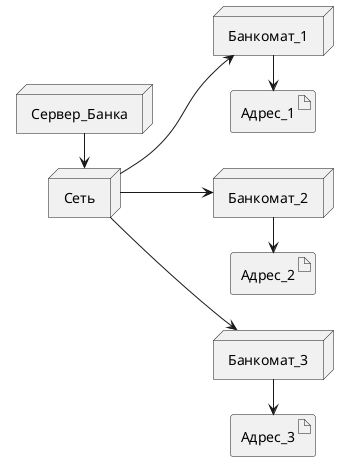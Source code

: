 @startuml "Банкомат классы"
left to right direction 
node Сеть
node Сервер_Банка
node Банкомат_1
node Банкомат_2
node Банкомат_3
artifact Адрес_1
artifact Адрес_2
artifact Адрес_3

Сервер_Банка -> Сеть
Сеть --> Банкомат_1
Сеть --> Банкомат_2
Сеть --> Банкомат_3
Банкомат_1 -> Адрес_1
Банкомат_2 -> Адрес_2
Банкомат_3 -> Адрес_3
@enduml

